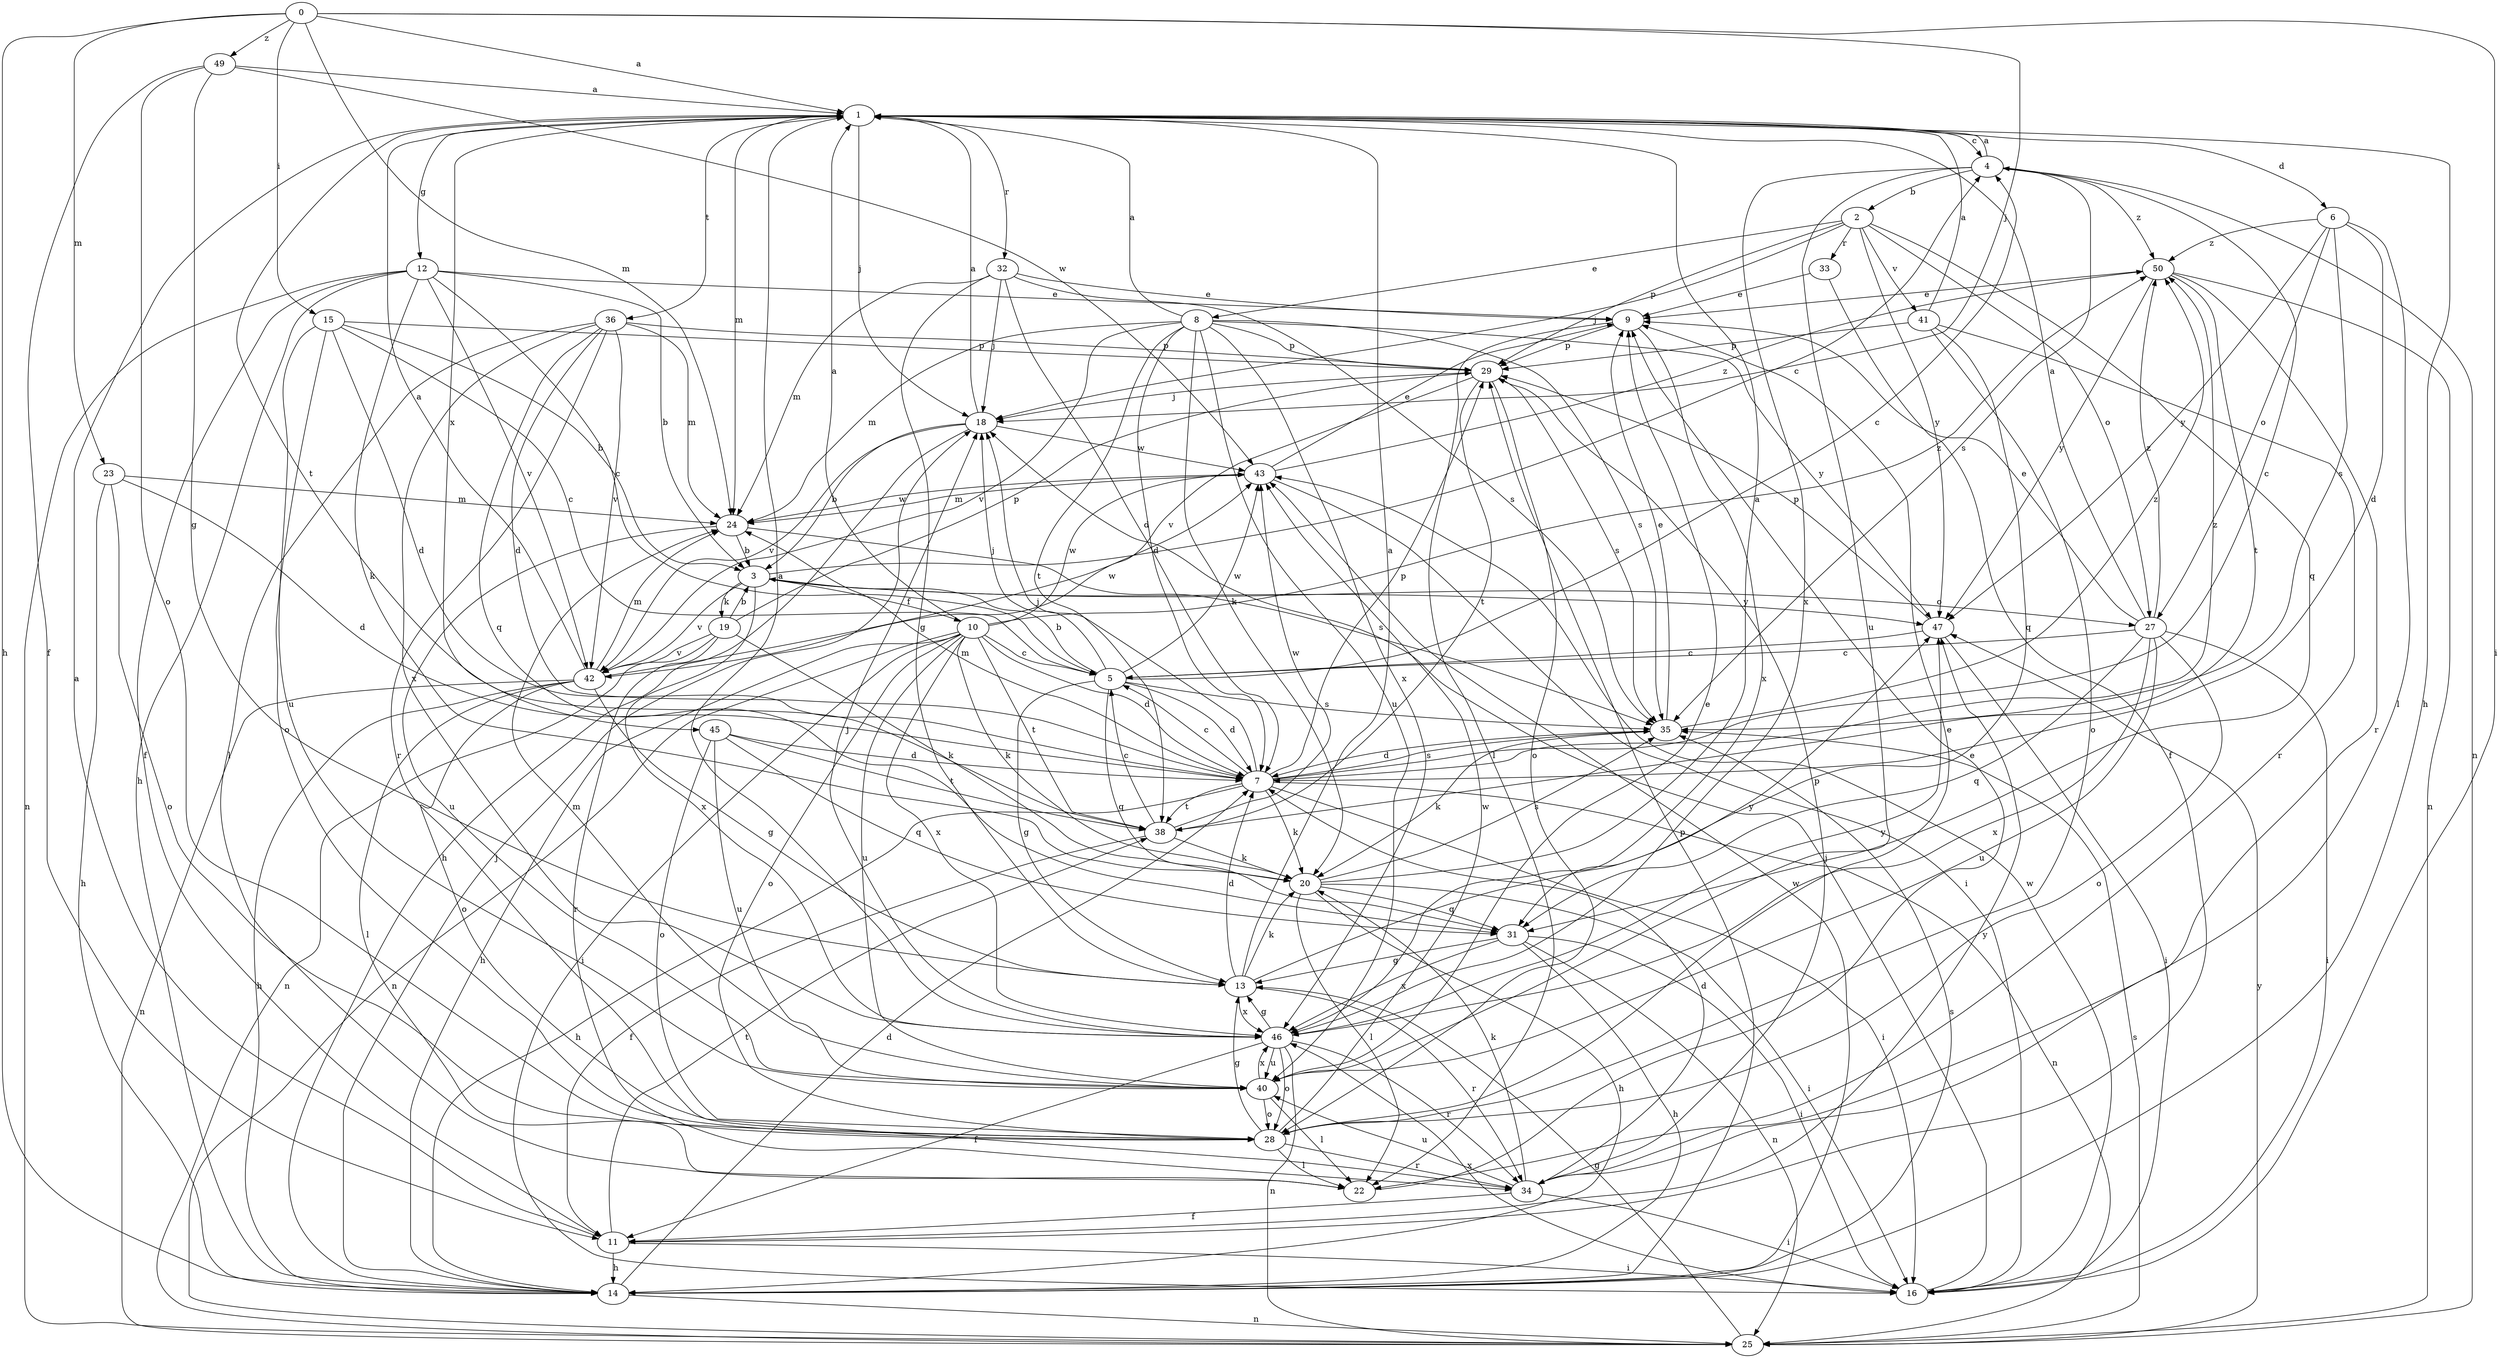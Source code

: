 strict digraph  {
0;
1;
2;
3;
4;
5;
6;
7;
8;
9;
10;
11;
12;
13;
14;
15;
16;
18;
19;
20;
22;
23;
24;
25;
27;
28;
29;
31;
32;
33;
34;
35;
36;
38;
40;
41;
42;
43;
45;
46;
47;
49;
50;
0 -> 1  [label=a];
0 -> 14  [label=h];
0 -> 15  [label=i];
0 -> 16  [label=i];
0 -> 18  [label=j];
0 -> 23  [label=m];
0 -> 24  [label=m];
0 -> 49  [label=z];
1 -> 4  [label=c];
1 -> 6  [label=d];
1 -> 12  [label=g];
1 -> 14  [label=h];
1 -> 18  [label=j];
1 -> 24  [label=m];
1 -> 32  [label=r];
1 -> 36  [label=t];
1 -> 38  [label=t];
1 -> 45  [label=x];
2 -> 8  [label=e];
2 -> 18  [label=j];
2 -> 27  [label=o];
2 -> 29  [label=p];
2 -> 31  [label=q];
2 -> 33  [label=r];
2 -> 41  [label=v];
2 -> 47  [label=y];
3 -> 4  [label=c];
3 -> 10  [label=f];
3 -> 19  [label=k];
3 -> 27  [label=o];
3 -> 42  [label=v];
3 -> 46  [label=x];
3 -> 47  [label=y];
4 -> 1  [label=a];
4 -> 2  [label=b];
4 -> 25  [label=n];
4 -> 35  [label=s];
4 -> 40  [label=u];
4 -> 46  [label=x];
4 -> 50  [label=z];
5 -> 3  [label=b];
5 -> 4  [label=c];
5 -> 7  [label=d];
5 -> 13  [label=g];
5 -> 18  [label=j];
5 -> 31  [label=q];
5 -> 35  [label=s];
5 -> 43  [label=w];
6 -> 7  [label=d];
6 -> 22  [label=l];
6 -> 27  [label=o];
6 -> 35  [label=s];
6 -> 47  [label=y];
6 -> 50  [label=z];
7 -> 4  [label=c];
7 -> 5  [label=c];
7 -> 14  [label=h];
7 -> 16  [label=i];
7 -> 18  [label=j];
7 -> 20  [label=k];
7 -> 24  [label=m];
7 -> 25  [label=n];
7 -> 29  [label=p];
7 -> 35  [label=s];
7 -> 38  [label=t];
7 -> 50  [label=z];
8 -> 1  [label=a];
8 -> 7  [label=d];
8 -> 20  [label=k];
8 -> 24  [label=m];
8 -> 29  [label=p];
8 -> 35  [label=s];
8 -> 38  [label=t];
8 -> 40  [label=u];
8 -> 42  [label=v];
8 -> 46  [label=x];
8 -> 47  [label=y];
9 -> 22  [label=l];
9 -> 29  [label=p];
9 -> 46  [label=x];
10 -> 1  [label=a];
10 -> 5  [label=c];
10 -> 7  [label=d];
10 -> 14  [label=h];
10 -> 16  [label=i];
10 -> 20  [label=k];
10 -> 25  [label=n];
10 -> 28  [label=o];
10 -> 38  [label=t];
10 -> 40  [label=u];
10 -> 43  [label=w];
10 -> 46  [label=x];
10 -> 50  [label=z];
11 -> 1  [label=a];
11 -> 14  [label=h];
11 -> 16  [label=i];
11 -> 38  [label=t];
11 -> 47  [label=y];
12 -> 3  [label=b];
12 -> 5  [label=c];
12 -> 9  [label=e];
12 -> 11  [label=f];
12 -> 14  [label=h];
12 -> 20  [label=k];
12 -> 25  [label=n];
12 -> 42  [label=v];
13 -> 1  [label=a];
13 -> 7  [label=d];
13 -> 20  [label=k];
13 -> 34  [label=r];
13 -> 46  [label=x];
13 -> 47  [label=y];
14 -> 7  [label=d];
14 -> 18  [label=j];
14 -> 25  [label=n];
14 -> 29  [label=p];
14 -> 35  [label=s];
14 -> 43  [label=w];
15 -> 3  [label=b];
15 -> 5  [label=c];
15 -> 7  [label=d];
15 -> 28  [label=o];
15 -> 29  [label=p];
15 -> 40  [label=u];
16 -> 18  [label=j];
16 -> 43  [label=w];
16 -> 46  [label=x];
18 -> 1  [label=a];
18 -> 3  [label=b];
18 -> 14  [label=h];
18 -> 42  [label=v];
18 -> 43  [label=w];
19 -> 3  [label=b];
19 -> 20  [label=k];
19 -> 25  [label=n];
19 -> 29  [label=p];
19 -> 34  [label=r];
19 -> 42  [label=v];
20 -> 1  [label=a];
20 -> 14  [label=h];
20 -> 16  [label=i];
20 -> 22  [label=l];
20 -> 31  [label=q];
20 -> 35  [label=s];
22 -> 9  [label=e];
23 -> 7  [label=d];
23 -> 14  [label=h];
23 -> 24  [label=m];
23 -> 28  [label=o];
24 -> 3  [label=b];
24 -> 35  [label=s];
24 -> 40  [label=u];
24 -> 43  [label=w];
25 -> 13  [label=g];
25 -> 35  [label=s];
25 -> 47  [label=y];
27 -> 1  [label=a];
27 -> 5  [label=c];
27 -> 9  [label=e];
27 -> 16  [label=i];
27 -> 28  [label=o];
27 -> 31  [label=q];
27 -> 40  [label=u];
27 -> 46  [label=x];
27 -> 50  [label=z];
28 -> 9  [label=e];
28 -> 13  [label=g];
28 -> 22  [label=l];
28 -> 34  [label=r];
28 -> 43  [label=w];
29 -> 18  [label=j];
29 -> 28  [label=o];
29 -> 35  [label=s];
29 -> 38  [label=t];
29 -> 42  [label=v];
31 -> 13  [label=g];
31 -> 14  [label=h];
31 -> 16  [label=i];
31 -> 25  [label=n];
31 -> 46  [label=x];
32 -> 7  [label=d];
32 -> 9  [label=e];
32 -> 13  [label=g];
32 -> 18  [label=j];
32 -> 24  [label=m];
32 -> 35  [label=s];
33 -> 9  [label=e];
33 -> 11  [label=f];
34 -> 7  [label=d];
34 -> 11  [label=f];
34 -> 16  [label=i];
34 -> 20  [label=k];
34 -> 29  [label=p];
34 -> 40  [label=u];
35 -> 7  [label=d];
35 -> 9  [label=e];
35 -> 20  [label=k];
35 -> 50  [label=z];
36 -> 7  [label=d];
36 -> 22  [label=l];
36 -> 24  [label=m];
36 -> 29  [label=p];
36 -> 31  [label=q];
36 -> 34  [label=r];
36 -> 42  [label=v];
36 -> 46  [label=x];
38 -> 5  [label=c];
38 -> 11  [label=f];
38 -> 20  [label=k];
38 -> 43  [label=w];
40 -> 9  [label=e];
40 -> 22  [label=l];
40 -> 24  [label=m];
40 -> 28  [label=o];
40 -> 46  [label=x];
41 -> 1  [label=a];
41 -> 28  [label=o];
41 -> 29  [label=p];
41 -> 31  [label=q];
41 -> 34  [label=r];
42 -> 1  [label=a];
42 -> 13  [label=g];
42 -> 14  [label=h];
42 -> 22  [label=l];
42 -> 24  [label=m];
42 -> 25  [label=n];
42 -> 28  [label=o];
42 -> 43  [label=w];
43 -> 9  [label=e];
43 -> 16  [label=i];
43 -> 24  [label=m];
43 -> 50  [label=z];
45 -> 7  [label=d];
45 -> 28  [label=o];
45 -> 31  [label=q];
45 -> 38  [label=t];
45 -> 40  [label=u];
46 -> 1  [label=a];
46 -> 11  [label=f];
46 -> 13  [label=g];
46 -> 18  [label=j];
46 -> 25  [label=n];
46 -> 28  [label=o];
46 -> 34  [label=r];
46 -> 40  [label=u];
46 -> 47  [label=y];
47 -> 5  [label=c];
47 -> 16  [label=i];
47 -> 29  [label=p];
49 -> 1  [label=a];
49 -> 11  [label=f];
49 -> 13  [label=g];
49 -> 28  [label=o];
49 -> 43  [label=w];
50 -> 9  [label=e];
50 -> 25  [label=n];
50 -> 34  [label=r];
50 -> 38  [label=t];
50 -> 47  [label=y];
}
